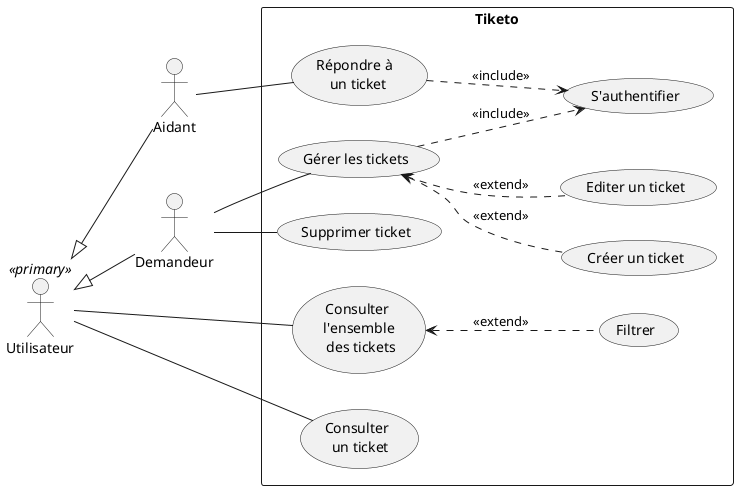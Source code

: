 @startuml cas d'utilisation
left to right direction
actor Utilisateur as "Utilisateur" <<primary>>
actor Aidant
actor Demandeur

Utilisateur <|-- Aidant
Utilisateur <|-- Demandeur

rectangle "Tiketo" {
    usecase UC1 as "Consulter \n l'ensemble \n des tickets"
    usecase UC2 as "Consulter \n un ticket"
    usecase UC3 as "Filtrer"
    usecase UC4 as "Gérer les tickets"
    usecase UC5 as "Créer un ticket"
    usecase UC6 as "Editer un ticket"
    usecase UC7 as "Répondre à \n un ticket"
    usecase UC8 as "S'authentifier"
    usecase UC9 as "Supprimer ticket"

    Utilisateur -- (UC1)
    Utilisateur -- (UC2)
    UC1 <.. UC3 : <<extend>>

    Demandeur -- UC4
    Demandeur -- UC9
    UC4 ..> UC8 : <<include>>
    UC4 <.. UC5 : <<extend>>
    UC4 <.. UC6 : <<extend>>

    Aidant -- UC7
    UC7 ..> UC8 : <<include>>
}
@enduml